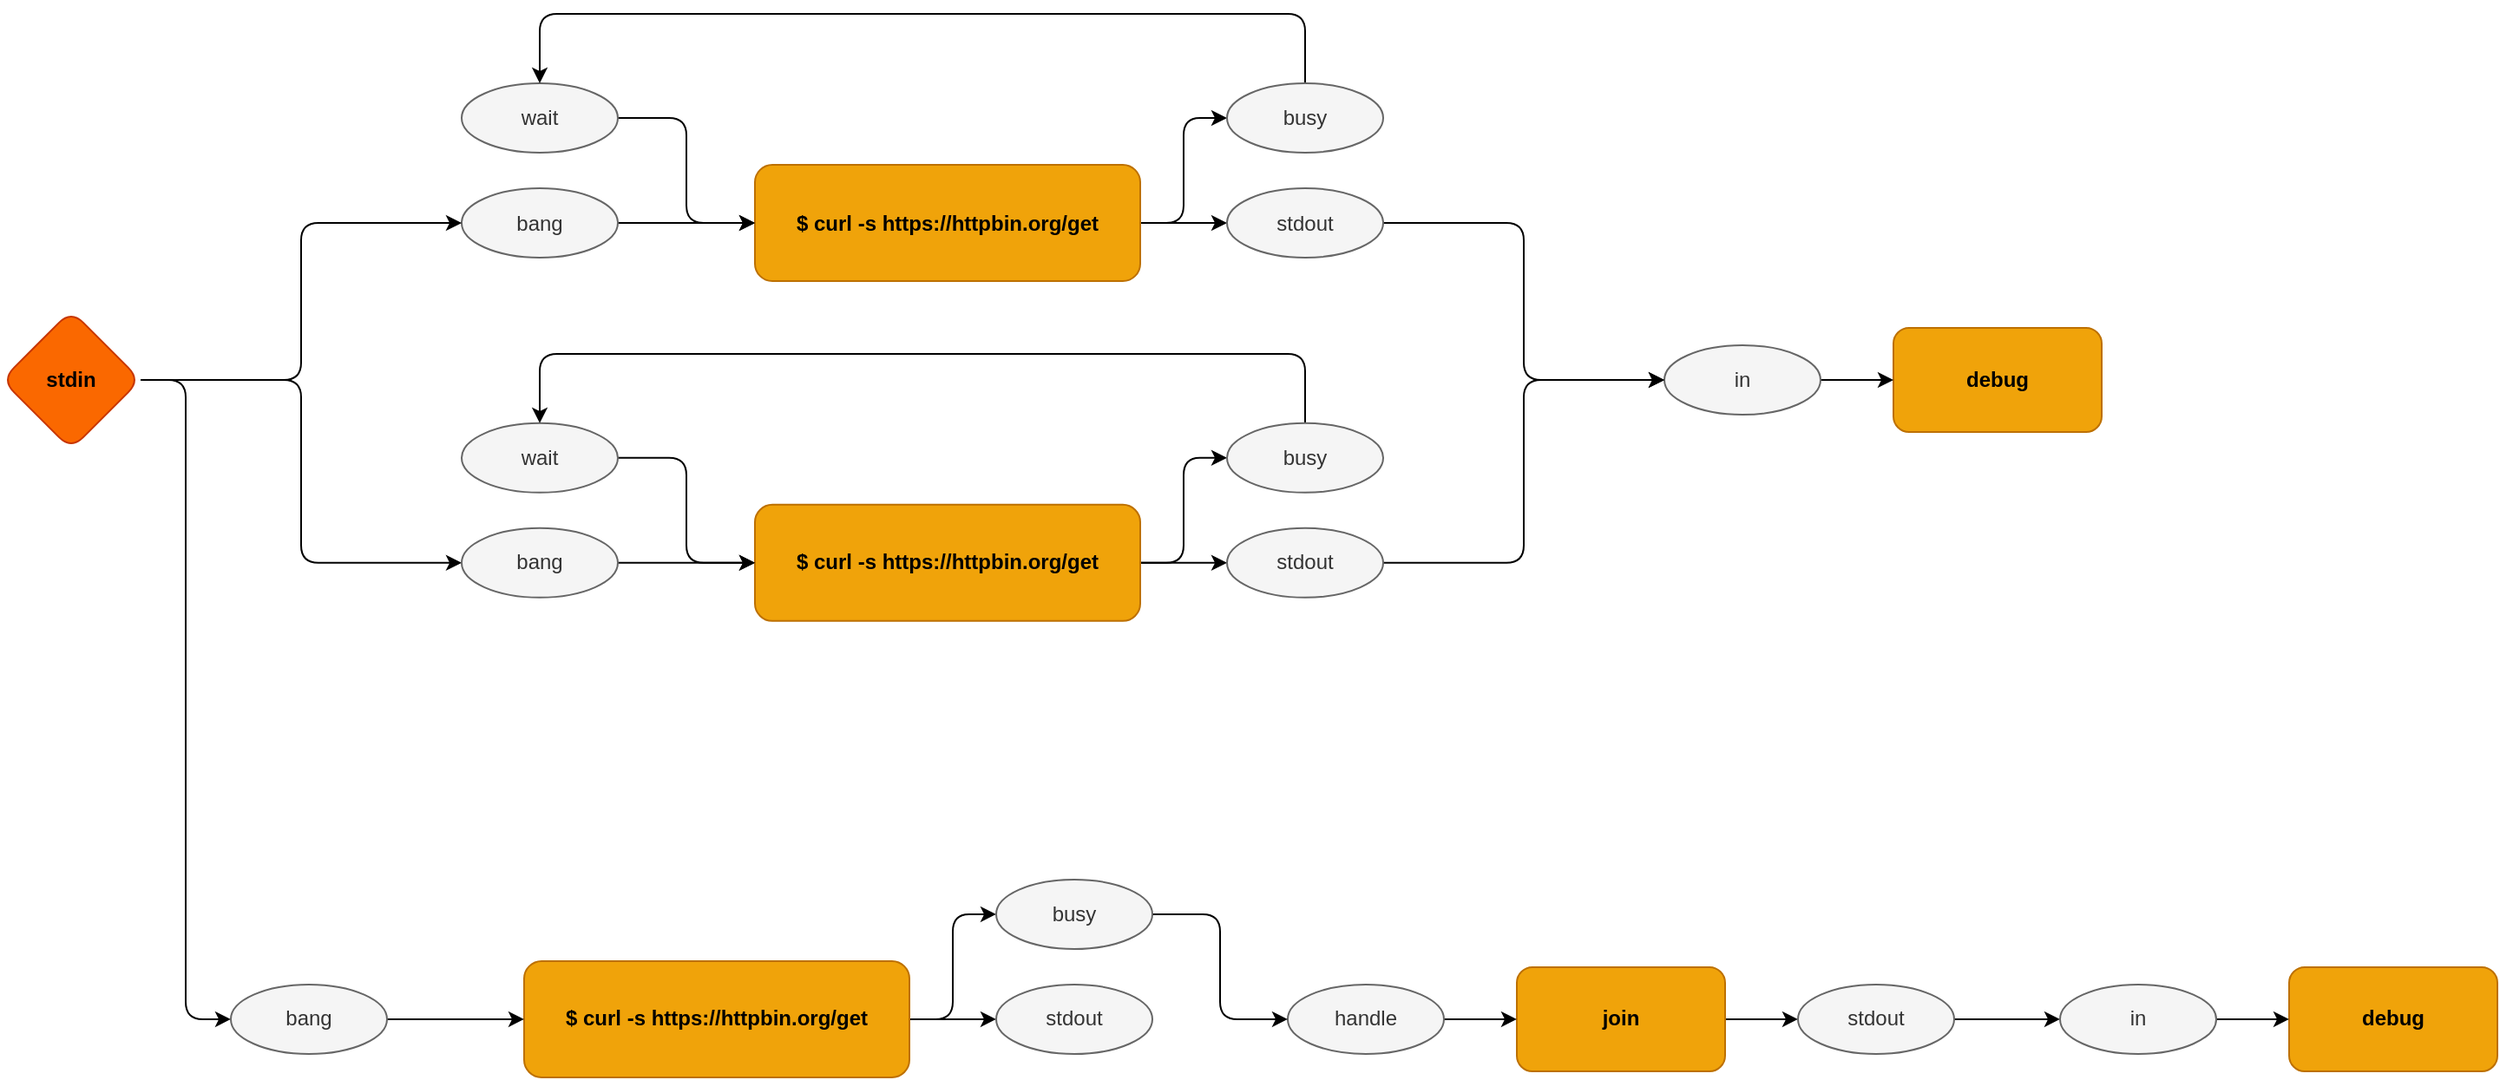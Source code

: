 <mxfile compressed="false" version="20.8.16" type="device" pages="3">
  <diagram id="_YE9P0kvLp4320aIOvvw" name="main">
    <mxGraphModel dx="2036" dy="1467" grid="0" gridSize="10" guides="1" tooltips="1" connect="1" arrows="1" fold="1" page="0" pageScale="1" pageWidth="1100" pageHeight="850" math="0" shadow="0">
      <root>
        <mxCell id="0" />
        <mxCell id="1" parent="0" />
        <mxCell id="VNj-fP8WDx1a_MX8cl8z-11" style="edgeStyle=orthogonalEdgeStyle;rounded=1;orthogonalLoop=1;jettySize=auto;html=1;exitX=1;exitY=0.5;exitDx=0;exitDy=0;entryX=0;entryY=0.5;entryDx=0;entryDy=0;fontFamily=Helvetica;" edge="1" parent="1" source="IAAighycwel2KbMLe11V-2" target="VNj-fP8WDx1a_MX8cl8z-9">
          <mxGeometry relative="1" as="geometry" />
        </mxCell>
        <mxCell id="VNj-fP8WDx1a_MX8cl8z-12" style="edgeStyle=orthogonalEdgeStyle;rounded=1;orthogonalLoop=1;jettySize=auto;html=1;exitX=1;exitY=0.5;exitDx=0;exitDy=0;entryX=0;entryY=0.5;entryDx=0;entryDy=0;fontFamily=Helvetica;" edge="1" parent="1" source="IAAighycwel2KbMLe11V-2" target="VNj-fP8WDx1a_MX8cl8z-10">
          <mxGeometry relative="1" as="geometry" />
        </mxCell>
        <mxCell id="IAAighycwel2KbMLe11V-2" value="$ curl -s https://httpbin.org/get" style="rounded=1;whiteSpace=wrap;html=1;fillColor=#f0a30a;strokeColor=#BD7000;fontColor=#000000;fontStyle=1" vertex="1" parent="1">
          <mxGeometry x="261" y="374" width="222" height="67" as="geometry" />
        </mxCell>
        <mxCell id="IAAighycwel2KbMLe11V-3" style="edgeStyle=orthogonalEdgeStyle;rounded=1;orthogonalLoop=1;jettySize=auto;html=1;exitX=1;exitY=0.5;exitDx=0;exitDy=0;entryX=0;entryY=0.5;entryDx=0;entryDy=0;endArrow=classic;endFill=1;" edge="1" parent="1" source="IAAighycwel2KbMLe11V-4" target="IAAighycwel2KbMLe11V-2">
          <mxGeometry relative="1" as="geometry" />
        </mxCell>
        <mxCell id="IAAighycwel2KbMLe11V-4" value="bang" style="ellipse;whiteSpace=wrap;html=1;rounded=1;fillColor=#f5f5f5;strokeColor=#666666;fontColor=#333333;" vertex="1" parent="1">
          <mxGeometry x="92" y="387.5" width="90" height="40" as="geometry" />
        </mxCell>
        <mxCell id="VNj-fP8WDx1a_MX8cl8z-31" style="edgeStyle=orthogonalEdgeStyle;rounded=1;orthogonalLoop=1;jettySize=auto;html=1;exitX=1;exitY=0.5;exitDx=0;exitDy=0;entryX=0;entryY=0.5;entryDx=0;entryDy=0;fontFamily=Helvetica;" edge="1" parent="1" source="IAAighycwel2KbMLe11V-7" target="IAAighycwel2KbMLe11V-4">
          <mxGeometry relative="1" as="geometry" />
        </mxCell>
        <mxCell id="VNj-fP8WDx1a_MX8cl8z-32" style="edgeStyle=orthogonalEdgeStyle;rounded=1;orthogonalLoop=1;jettySize=auto;html=1;exitX=1;exitY=0.5;exitDx=0;exitDy=0;entryX=0;entryY=0.5;entryDx=0;entryDy=0;fontFamily=Helvetica;" edge="1" parent="1" source="IAAighycwel2KbMLe11V-7" target="VNj-fP8WDx1a_MX8cl8z-22">
          <mxGeometry relative="1" as="geometry" />
        </mxCell>
        <mxCell id="VNj-fP8WDx1a_MX8cl8z-48" style="edgeStyle=orthogonalEdgeStyle;rounded=1;orthogonalLoop=1;jettySize=auto;html=1;exitX=1;exitY=0.5;exitDx=0;exitDy=0;entryX=0;entryY=0.5;entryDx=0;entryDy=0;fontFamily=Helvetica;" edge="1" parent="1" source="IAAighycwel2KbMLe11V-7" target="VNj-fP8WDx1a_MX8cl8z-42">
          <mxGeometry relative="1" as="geometry" />
        </mxCell>
        <mxCell id="IAAighycwel2KbMLe11V-7" value="stdin" style="rhombus;whiteSpace=wrap;html=1;rounded=1;fillColor=#fa6800;fontColor=#000000;strokeColor=#C73500;fontStyle=1" vertex="1" parent="1">
          <mxGeometry x="-173" y="458" width="80" height="80" as="geometry" />
        </mxCell>
        <mxCell id="IAAighycwel2KbMLe11V-22" value="debug" style="rounded=1;whiteSpace=wrap;html=1;fillColor=#f0a30a;strokeColor=#BD7000;fontColor=#000000;fontStyle=1" vertex="1" parent="1">
          <mxGeometry x="917" y="468" width="120" height="60" as="geometry" />
        </mxCell>
        <mxCell id="IAAighycwel2KbMLe11V-23" style="edgeStyle=orthogonalEdgeStyle;rounded=1;orthogonalLoop=1;jettySize=auto;html=1;exitX=1;exitY=0.5;exitDx=0;exitDy=0;entryX=0;entryY=0.5;entryDx=0;entryDy=0;endArrow=classic;endFill=1;" edge="1" parent="1" source="IAAighycwel2KbMLe11V-24" target="IAAighycwel2KbMLe11V-22">
          <mxGeometry relative="1" as="geometry" />
        </mxCell>
        <mxCell id="IAAighycwel2KbMLe11V-24" value="in" style="ellipse;whiteSpace=wrap;html=1;rounded=1;fillColor=#f5f5f5;strokeColor=#666666;fontColor=#333333;" vertex="1" parent="1">
          <mxGeometry x="785" y="478" width="90" height="40" as="geometry" />
        </mxCell>
        <mxCell id="VNj-fP8WDx1a_MX8cl8z-7" style="edgeStyle=orthogonalEdgeStyle;rounded=1;orthogonalLoop=1;jettySize=auto;html=1;exitX=1;exitY=0.5;exitDx=0;exitDy=0;entryX=0;entryY=0.5;entryDx=0;entryDy=0;fontFamily=Helvetica;" edge="1" parent="1" source="VNj-fP8WDx1a_MX8cl8z-4" target="IAAighycwel2KbMLe11V-2">
          <mxGeometry relative="1" as="geometry" />
        </mxCell>
        <mxCell id="VNj-fP8WDx1a_MX8cl8z-4" value="wait" style="ellipse;whiteSpace=wrap;html=1;rounded=1;fillColor=#f5f5f5;strokeColor=#666666;fontColor=#333333;" vertex="1" parent="1">
          <mxGeometry x="92" y="327" width="90" height="40" as="geometry" />
        </mxCell>
        <mxCell id="VNj-fP8WDx1a_MX8cl8z-15" style="edgeStyle=orthogonalEdgeStyle;rounded=1;orthogonalLoop=1;jettySize=auto;html=1;exitX=1;exitY=0.5;exitDx=0;exitDy=0;entryX=0;entryY=0.5;entryDx=0;entryDy=0;fontFamily=Helvetica;" edge="1" parent="1" source="VNj-fP8WDx1a_MX8cl8z-9" target="IAAighycwel2KbMLe11V-24">
          <mxGeometry relative="1" as="geometry" />
        </mxCell>
        <mxCell id="VNj-fP8WDx1a_MX8cl8z-9" value="stdout" style="ellipse;whiteSpace=wrap;html=1;rounded=1;fillColor=#f5f5f5;strokeColor=#666666;fontColor=#333333;" vertex="1" parent="1">
          <mxGeometry x="533" y="387.5" width="90" height="40" as="geometry" />
        </mxCell>
        <mxCell id="VNj-fP8WDx1a_MX8cl8z-13" style="edgeStyle=orthogonalEdgeStyle;rounded=1;orthogonalLoop=1;jettySize=auto;html=1;exitX=0.5;exitY=0;exitDx=0;exitDy=0;entryX=0.5;entryY=0;entryDx=0;entryDy=0;fontFamily=Helvetica;" edge="1" parent="1" source="VNj-fP8WDx1a_MX8cl8z-10" target="VNj-fP8WDx1a_MX8cl8z-4">
          <mxGeometry relative="1" as="geometry">
            <Array as="points">
              <mxPoint x="578" y="287" />
              <mxPoint x="137" y="287" />
            </Array>
          </mxGeometry>
        </mxCell>
        <mxCell id="VNj-fP8WDx1a_MX8cl8z-10" value="busy" style="ellipse;whiteSpace=wrap;html=1;rounded=1;fillColor=#f5f5f5;strokeColor=#666666;fontColor=#333333;" vertex="1" parent="1">
          <mxGeometry x="533" y="327" width="90" height="40" as="geometry" />
        </mxCell>
        <mxCell id="VNj-fP8WDx1a_MX8cl8z-18" style="edgeStyle=orthogonalEdgeStyle;rounded=1;orthogonalLoop=1;jettySize=auto;html=1;exitX=1;exitY=0.5;exitDx=0;exitDy=0;entryX=0;entryY=0.5;entryDx=0;entryDy=0;fontFamily=Helvetica;" edge="1" parent="1" source="VNj-fP8WDx1a_MX8cl8z-20" target="VNj-fP8WDx1a_MX8cl8z-25">
          <mxGeometry relative="1" as="geometry" />
        </mxCell>
        <mxCell id="VNj-fP8WDx1a_MX8cl8z-19" style="edgeStyle=orthogonalEdgeStyle;rounded=1;orthogonalLoop=1;jettySize=auto;html=1;exitX=1;exitY=0.5;exitDx=0;exitDy=0;entryX=0;entryY=0.5;entryDx=0;entryDy=0;fontFamily=Helvetica;" edge="1" parent="1" source="VNj-fP8WDx1a_MX8cl8z-20" target="VNj-fP8WDx1a_MX8cl8z-27">
          <mxGeometry relative="1" as="geometry" />
        </mxCell>
        <mxCell id="VNj-fP8WDx1a_MX8cl8z-20" value="$ curl -s https://httpbin.org/get" style="rounded=1;whiteSpace=wrap;html=1;fillColor=#f0a30a;strokeColor=#BD7000;fontColor=#000000;fontStyle=1" vertex="1" parent="1">
          <mxGeometry x="261" y="569.93" width="222" height="67" as="geometry" />
        </mxCell>
        <mxCell id="VNj-fP8WDx1a_MX8cl8z-21" style="edgeStyle=orthogonalEdgeStyle;rounded=1;orthogonalLoop=1;jettySize=auto;html=1;exitX=1;exitY=0.5;exitDx=0;exitDy=0;entryX=0;entryY=0.5;entryDx=0;entryDy=0;endArrow=classic;endFill=1;" edge="1" parent="1" source="VNj-fP8WDx1a_MX8cl8z-22" target="VNj-fP8WDx1a_MX8cl8z-20">
          <mxGeometry relative="1" as="geometry" />
        </mxCell>
        <mxCell id="VNj-fP8WDx1a_MX8cl8z-22" value="bang" style="ellipse;whiteSpace=wrap;html=1;rounded=1;fillColor=#f5f5f5;strokeColor=#666666;fontColor=#333333;" vertex="1" parent="1">
          <mxGeometry x="92" y="583.43" width="90" height="40" as="geometry" />
        </mxCell>
        <mxCell id="VNj-fP8WDx1a_MX8cl8z-23" style="edgeStyle=orthogonalEdgeStyle;rounded=1;orthogonalLoop=1;jettySize=auto;html=1;exitX=1;exitY=0.5;exitDx=0;exitDy=0;entryX=0;entryY=0.5;entryDx=0;entryDy=0;fontFamily=Helvetica;" edge="1" parent="1" source="VNj-fP8WDx1a_MX8cl8z-24" target="VNj-fP8WDx1a_MX8cl8z-20">
          <mxGeometry relative="1" as="geometry" />
        </mxCell>
        <mxCell id="VNj-fP8WDx1a_MX8cl8z-24" value="wait" style="ellipse;whiteSpace=wrap;html=1;rounded=1;fillColor=#f5f5f5;strokeColor=#666666;fontColor=#333333;" vertex="1" parent="1">
          <mxGeometry x="92" y="522.93" width="90" height="40" as="geometry" />
        </mxCell>
        <mxCell id="VNj-fP8WDx1a_MX8cl8z-29" style="edgeStyle=orthogonalEdgeStyle;rounded=1;orthogonalLoop=1;jettySize=auto;html=1;exitX=1;exitY=0.5;exitDx=0;exitDy=0;entryX=0;entryY=0.5;entryDx=0;entryDy=0;fontFamily=Helvetica;" edge="1" parent="1" source="VNj-fP8WDx1a_MX8cl8z-25" target="IAAighycwel2KbMLe11V-24">
          <mxGeometry relative="1" as="geometry" />
        </mxCell>
        <mxCell id="VNj-fP8WDx1a_MX8cl8z-25" value="stdout" style="ellipse;whiteSpace=wrap;html=1;rounded=1;fillColor=#f5f5f5;strokeColor=#666666;fontColor=#333333;" vertex="1" parent="1">
          <mxGeometry x="533" y="583.43" width="90" height="40" as="geometry" />
        </mxCell>
        <mxCell id="VNj-fP8WDx1a_MX8cl8z-26" style="edgeStyle=orthogonalEdgeStyle;rounded=1;orthogonalLoop=1;jettySize=auto;html=1;exitX=0.5;exitY=0;exitDx=0;exitDy=0;entryX=0.5;entryY=0;entryDx=0;entryDy=0;fontFamily=Helvetica;" edge="1" parent="1" source="VNj-fP8WDx1a_MX8cl8z-27" target="VNj-fP8WDx1a_MX8cl8z-24">
          <mxGeometry relative="1" as="geometry">
            <Array as="points">
              <mxPoint x="578" y="482.93" />
              <mxPoint x="137" y="482.93" />
            </Array>
          </mxGeometry>
        </mxCell>
        <mxCell id="VNj-fP8WDx1a_MX8cl8z-27" value="busy" style="ellipse;whiteSpace=wrap;html=1;rounded=1;fillColor=#f5f5f5;strokeColor=#666666;fontColor=#333333;" vertex="1" parent="1">
          <mxGeometry x="533" y="522.93" width="90" height="40" as="geometry" />
        </mxCell>
        <mxCell id="VNj-fP8WDx1a_MX8cl8z-33" style="edgeStyle=orthogonalEdgeStyle;rounded=1;orthogonalLoop=1;jettySize=auto;html=1;exitX=1;exitY=0.5;exitDx=0;exitDy=0;endArrow=classic;endFill=1;fontFamily=Helvetica;" edge="1" source="VNj-fP8WDx1a_MX8cl8z-34" target="VNj-fP8WDx1a_MX8cl8z-37" parent="1">
          <mxGeometry relative="1" as="geometry" />
        </mxCell>
        <mxCell id="VNj-fP8WDx1a_MX8cl8z-34" value="join" style="rounded=1;whiteSpace=wrap;html=1;fillColor=#f0a30a;strokeColor=#BD7000;fontColor=#000000;fontStyle=1;fontFamily=Helvetica;" vertex="1" parent="1">
          <mxGeometry x="700" y="836.48" width="120" height="60" as="geometry" />
        </mxCell>
        <mxCell id="VNj-fP8WDx1a_MX8cl8z-35" style="edgeStyle=orthogonalEdgeStyle;rounded=1;orthogonalLoop=1;jettySize=auto;html=1;exitX=1;exitY=0.5;exitDx=0;exitDy=0;entryX=0;entryY=0.5;entryDx=0;entryDy=0;endArrow=classic;endFill=1;fontFamily=Helvetica;" edge="1" source="VNj-fP8WDx1a_MX8cl8z-36" target="VNj-fP8WDx1a_MX8cl8z-34" parent="1">
          <mxGeometry relative="1" as="geometry" />
        </mxCell>
        <mxCell id="VNj-fP8WDx1a_MX8cl8z-36" value="handle" style="ellipse;whiteSpace=wrap;html=1;rounded=1;fillColor=#f5f5f5;strokeColor=#666666;fontColor=#333333;fontFamily=Helvetica;" vertex="1" parent="1">
          <mxGeometry x="568" y="846.48" width="90" height="40" as="geometry" />
        </mxCell>
        <mxCell id="VNj-fP8WDx1a_MX8cl8z-55" style="edgeStyle=orthogonalEdgeStyle;rounded=1;orthogonalLoop=1;jettySize=auto;html=1;exitX=1;exitY=0.5;exitDx=0;exitDy=0;entryX=0;entryY=0.5;entryDx=0;entryDy=0;fontFamily=Helvetica;" edge="1" parent="1" source="VNj-fP8WDx1a_MX8cl8z-37" target="VNj-fP8WDx1a_MX8cl8z-53">
          <mxGeometry relative="1" as="geometry" />
        </mxCell>
        <mxCell id="VNj-fP8WDx1a_MX8cl8z-37" value="stdout" style="ellipse;whiteSpace=wrap;html=1;rounded=1;fillColor=#f5f5f5;strokeColor=#666666;fontColor=#333333;fontFamily=Helvetica;" vertex="1" parent="1">
          <mxGeometry x="862" y="846.48" width="90" height="40" as="geometry" />
        </mxCell>
        <mxCell id="VNj-fP8WDx1a_MX8cl8z-38" style="edgeStyle=orthogonalEdgeStyle;rounded=1;orthogonalLoop=1;jettySize=auto;html=1;exitX=1;exitY=0.5;exitDx=0;exitDy=0;entryX=0;entryY=0.5;entryDx=0;entryDy=0;fontFamily=Helvetica;" edge="1" source="VNj-fP8WDx1a_MX8cl8z-40" target="VNj-fP8WDx1a_MX8cl8z-45" parent="1">
          <mxGeometry relative="1" as="geometry" />
        </mxCell>
        <mxCell id="VNj-fP8WDx1a_MX8cl8z-39" style="edgeStyle=orthogonalEdgeStyle;rounded=1;orthogonalLoop=1;jettySize=auto;html=1;exitX=1;exitY=0.5;exitDx=0;exitDy=0;entryX=0;entryY=0.5;entryDx=0;entryDy=0;fontFamily=Helvetica;" edge="1" source="VNj-fP8WDx1a_MX8cl8z-40" target="VNj-fP8WDx1a_MX8cl8z-47" parent="1">
          <mxGeometry relative="1" as="geometry" />
        </mxCell>
        <mxCell id="VNj-fP8WDx1a_MX8cl8z-40" value="$ curl -s https://httpbin.org/get" style="rounded=1;whiteSpace=wrap;html=1;fillColor=#f0a30a;strokeColor=#BD7000;fontColor=#000000;fontStyle=1" vertex="1" parent="1">
          <mxGeometry x="128" y="832.98" width="222" height="67" as="geometry" />
        </mxCell>
        <mxCell id="VNj-fP8WDx1a_MX8cl8z-41" style="edgeStyle=orthogonalEdgeStyle;rounded=1;orthogonalLoop=1;jettySize=auto;html=1;exitX=1;exitY=0.5;exitDx=0;exitDy=0;entryX=0;entryY=0.5;entryDx=0;entryDy=0;endArrow=classic;endFill=1;" edge="1" source="VNj-fP8WDx1a_MX8cl8z-42" target="VNj-fP8WDx1a_MX8cl8z-40" parent="1">
          <mxGeometry relative="1" as="geometry" />
        </mxCell>
        <mxCell id="VNj-fP8WDx1a_MX8cl8z-42" value="bang" style="ellipse;whiteSpace=wrap;html=1;rounded=1;fillColor=#f5f5f5;strokeColor=#666666;fontColor=#333333;" vertex="1" parent="1">
          <mxGeometry x="-41" y="846.48" width="90" height="40" as="geometry" />
        </mxCell>
        <mxCell id="VNj-fP8WDx1a_MX8cl8z-45" value="stdout" style="ellipse;whiteSpace=wrap;html=1;rounded=1;fillColor=#f5f5f5;strokeColor=#666666;fontColor=#333333;" vertex="1" parent="1">
          <mxGeometry x="400" y="846.48" width="90" height="40" as="geometry" />
        </mxCell>
        <mxCell id="VNj-fP8WDx1a_MX8cl8z-49" style="edgeStyle=orthogonalEdgeStyle;rounded=1;orthogonalLoop=1;jettySize=auto;html=1;exitX=1;exitY=0.5;exitDx=0;exitDy=0;entryX=0;entryY=0.5;entryDx=0;entryDy=0;fontFamily=Helvetica;" edge="1" parent="1" source="VNj-fP8WDx1a_MX8cl8z-47" target="VNj-fP8WDx1a_MX8cl8z-36">
          <mxGeometry relative="1" as="geometry" />
        </mxCell>
        <mxCell id="VNj-fP8WDx1a_MX8cl8z-47" value="busy" style="ellipse;whiteSpace=wrap;html=1;rounded=1;fillColor=#f5f5f5;strokeColor=#666666;fontColor=#333333;" vertex="1" parent="1">
          <mxGeometry x="400" y="785.98" width="90" height="40" as="geometry" />
        </mxCell>
        <mxCell id="VNj-fP8WDx1a_MX8cl8z-51" value="debug" style="rounded=1;whiteSpace=wrap;html=1;fillColor=#f0a30a;strokeColor=#BD7000;fontColor=#000000;fontStyle=1" vertex="1" parent="1">
          <mxGeometry x="1145" y="836.48" width="120" height="60" as="geometry" />
        </mxCell>
        <mxCell id="VNj-fP8WDx1a_MX8cl8z-52" style="edgeStyle=orthogonalEdgeStyle;rounded=1;orthogonalLoop=1;jettySize=auto;html=1;exitX=1;exitY=0.5;exitDx=0;exitDy=0;entryX=0;entryY=0.5;entryDx=0;entryDy=0;endArrow=classic;endFill=1;" edge="1" source="VNj-fP8WDx1a_MX8cl8z-53" target="VNj-fP8WDx1a_MX8cl8z-51" parent="1">
          <mxGeometry relative="1" as="geometry" />
        </mxCell>
        <mxCell id="VNj-fP8WDx1a_MX8cl8z-53" value="in" style="ellipse;whiteSpace=wrap;html=1;rounded=1;fillColor=#f5f5f5;strokeColor=#666666;fontColor=#333333;" vertex="1" parent="1">
          <mxGeometry x="1013" y="846.48" width="90" height="40" as="geometry" />
        </mxCell>
      </root>
    </mxGraphModel>
  </diagram>
  <diagram id="ouqJJG74LWxbyVnWlpxU" name="get_ip">
    <mxGraphModel dx="1314" dy="1720" grid="0" gridSize="10" guides="1" tooltips="1" connect="1" arrows="1" fold="1" page="0" pageScale="1" pageWidth="850" pageHeight="1100" math="0" shadow="0">
      <root>
        <mxCell id="0" />
        <mxCell id="1" parent="0" />
        <mxCell id="lwq7cO5ifjet2oUPnAv5-1" style="edgeStyle=orthogonalEdgeStyle;rounded=1;orthogonalLoop=1;jettySize=auto;html=1;exitX=1;exitY=0.5;exitDx=0;exitDy=0;endArrow=classic;endFill=1;" edge="1" parent="1" source="lwq7cO5ifjet2oUPnAv5-2" target="lwq7cO5ifjet2oUPnAv5-6">
          <mxGeometry relative="1" as="geometry" />
        </mxCell>
        <mxCell id="lwq7cO5ifjet2oUPnAv5-2" value="$ curl -s https://httpbin.org/get" style="rounded=1;whiteSpace=wrap;html=1;fillColor=#f0a30a;strokeColor=#BD7000;fontColor=#000000;fontStyle=1" vertex="1" parent="1">
          <mxGeometry x="409" y="-104.5" width="222" height="67" as="geometry" />
        </mxCell>
        <mxCell id="lwq7cO5ifjet2oUPnAv5-3" style="edgeStyle=orthogonalEdgeStyle;rounded=1;orthogonalLoop=1;jettySize=auto;html=1;exitX=1;exitY=0.5;exitDx=0;exitDy=0;entryX=0;entryY=0.5;entryDx=0;entryDy=0;endArrow=classic;endFill=1;" edge="1" parent="1" source="lwq7cO5ifjet2oUPnAv5-4" target="lwq7cO5ifjet2oUPnAv5-2">
          <mxGeometry relative="1" as="geometry" />
        </mxCell>
        <mxCell id="lwq7cO5ifjet2oUPnAv5-4" value="stdin" style="ellipse;whiteSpace=wrap;html=1;rounded=1;fillColor=#f5f5f5;strokeColor=#666666;fontColor=#333333;" vertex="1" parent="1">
          <mxGeometry x="240" y="-91" width="90" height="40" as="geometry" />
        </mxCell>
        <mxCell id="Lq7UGNfgZ1vSk-wxQ8XO-23" style="edgeStyle=orthogonalEdgeStyle;rounded=1;orthogonalLoop=1;jettySize=auto;html=1;exitX=0.5;exitY=1;exitDx=0;exitDy=0;entryX=0.5;entryY=0;entryDx=0;entryDy=0;" edge="1" parent="1" source="lwq7cO5ifjet2oUPnAv5-6" target="Lq7UGNfgZ1vSk-wxQ8XO-15">
          <mxGeometry relative="1" as="geometry" />
        </mxCell>
        <mxCell id="lwq7cO5ifjet2oUPnAv5-6" value="pid" style="ellipse;whiteSpace=wrap;html=1;rounded=1;fillColor=#f5f5f5;strokeColor=#666666;fontColor=#333333;" vertex="1" parent="1">
          <mxGeometry x="702" y="-91" width="90" height="40" as="geometry" />
        </mxCell>
        <mxCell id="lwq7cO5ifjet2oUPnAv5-12" value="stdin" style="rhombus;whiteSpace=wrap;html=1;rounded=1;fillColor=#fa6800;fontColor=#000000;strokeColor=#C73500;fontStyle=1" vertex="1" parent="1">
          <mxGeometry x="57" y="-111" width="80" height="80" as="geometry" />
        </mxCell>
        <mxCell id="lwq7cO5ifjet2oUPnAv5-13" value="stdout" style="rhombus;whiteSpace=wrap;html=1;rounded=1;fillColor=#fa6800;fontColor=#000000;strokeColor=#C73500;fontStyle=1" vertex="1" parent="1">
          <mxGeometry x="902" y="118" width="80" height="80" as="geometry" />
        </mxCell>
        <mxCell id="Lq7UGNfgZ1vSk-wxQ8XO-7" style="edgeStyle=orthogonalEdgeStyle;rounded=1;orthogonalLoop=1;jettySize=auto;html=1;exitX=0.5;exitY=1;exitDx=0;exitDy=0;entryX=0.5;entryY=0;entryDx=0;entryDy=0;" edge="1" source="Lq7UGNfgZ1vSk-wxQ8XO-8" target="Lq7UGNfgZ1vSk-wxQ8XO-11" parent="1">
          <mxGeometry relative="1" as="geometry" />
        </mxCell>
        <mxCell id="Lq7UGNfgZ1vSk-wxQ8XO-8" value="$ jq --unbuffered -r .origin" style="rounded=1;whiteSpace=wrap;html=1;fillColor=#f0a30a;strokeColor=#BD7000;fontColor=#000000;fontStyle=1" vertex="1" parent="1">
          <mxGeometry x="368" y="135" width="279" height="60" as="geometry" />
        </mxCell>
        <mxCell id="Lq7UGNfgZ1vSk-wxQ8XO-9" style="edgeStyle=orthogonalEdgeStyle;rounded=1;orthogonalLoop=1;jettySize=auto;html=1;exitX=0.5;exitY=1;exitDx=0;exitDy=0;entryX=0.5;entryY=0;entryDx=0;entryDy=0;" edge="1" source="Lq7UGNfgZ1vSk-wxQ8XO-10" target="Lq7UGNfgZ1vSk-wxQ8XO-8" parent="1">
          <mxGeometry relative="1" as="geometry" />
        </mxCell>
        <mxCell id="Lq7UGNfgZ1vSk-wxQ8XO-10" value="stdin" style="ellipse;whiteSpace=wrap;html=1;rounded=1;fillColor=#f5f5f5;strokeColor=#666666;fontColor=#333333;" vertex="1" parent="1">
          <mxGeometry x="462.5" y="54.0" width="90" height="40" as="geometry" />
        </mxCell>
        <mxCell id="Lq7UGNfgZ1vSk-wxQ8XO-25" style="edgeStyle=orthogonalEdgeStyle;rounded=1;orthogonalLoop=1;jettySize=auto;html=1;exitX=0.5;exitY=1;exitDx=0;exitDy=0;entryX=0.5;entryY=0;entryDx=0;entryDy=0;" edge="1" parent="1" source="Lq7UGNfgZ1vSk-wxQ8XO-11" target="Lq7UGNfgZ1vSk-wxQ8XO-20">
          <mxGeometry relative="1" as="geometry">
            <Array as="points">
              <mxPoint x="508" y="296" />
              <mxPoint x="674" y="296" />
              <mxPoint x="674" y="34" />
              <mxPoint x="764" y="34" />
            </Array>
          </mxGeometry>
        </mxCell>
        <mxCell id="Lq7UGNfgZ1vSk-wxQ8XO-11" value="pid" style="ellipse;whiteSpace=wrap;html=1;rounded=1;fillColor=#f5f5f5;strokeColor=#666666;fontColor=#333333;" vertex="1" parent="1">
          <mxGeometry x="462.5" y="236.0" width="90" height="40" as="geometry" />
        </mxCell>
        <mxCell id="SCV1u2XKvbcLircJYbTi-2" style="edgeStyle=orthogonalEdgeStyle;rounded=1;orthogonalLoop=1;jettySize=auto;html=1;exitX=0.5;exitY=1;exitDx=0;exitDy=0;entryX=0.5;entryY=0;entryDx=0;entryDy=0;" edge="1" parent="1" source="Lq7UGNfgZ1vSk-wxQ8XO-14" target="Lq7UGNfgZ1vSk-wxQ8XO-17">
          <mxGeometry relative="1" as="geometry" />
        </mxCell>
        <mxCell id="Lq7UGNfgZ1vSk-wxQ8XO-14" value="join" style="rounded=1;whiteSpace=wrap;html=1;fillColor=#f0a30a;strokeColor=#BD7000;fontColor=#000000;fontStyle=1" vertex="1" parent="1">
          <mxGeometry x="194.0" y="135.0" width="120" height="60" as="geometry" />
        </mxCell>
        <mxCell id="SCV1u2XKvbcLircJYbTi-1" style="edgeStyle=orthogonalEdgeStyle;rounded=1;orthogonalLoop=1;jettySize=auto;html=1;exitX=0.5;exitY=1;exitDx=0;exitDy=0;entryX=0.5;entryY=0;entryDx=0;entryDy=0;" edge="1" parent="1" source="Lq7UGNfgZ1vSk-wxQ8XO-15" target="Lq7UGNfgZ1vSk-wxQ8XO-14">
          <mxGeometry relative="1" as="geometry" />
        </mxCell>
        <mxCell id="Lq7UGNfgZ1vSk-wxQ8XO-15" value="stdin" style="ellipse;whiteSpace=wrap;html=1;rounded=1;fillColor=#f5f5f5;strokeColor=#666666;fontColor=#333333;" vertex="1" parent="1">
          <mxGeometry x="209.0" y="54.0" width="90" height="40" as="geometry" />
        </mxCell>
        <mxCell id="Lq7UGNfgZ1vSk-wxQ8XO-24" style="edgeStyle=orthogonalEdgeStyle;rounded=1;orthogonalLoop=1;jettySize=auto;html=1;exitX=0.5;exitY=1;exitDx=0;exitDy=0;entryX=0.5;entryY=0;entryDx=0;entryDy=0;" edge="1" parent="1" source="Lq7UGNfgZ1vSk-wxQ8XO-17" target="Lq7UGNfgZ1vSk-wxQ8XO-10">
          <mxGeometry relative="1" as="geometry">
            <Array as="points">
              <mxPoint x="254" y="296" />
              <mxPoint x="354" y="296" />
              <mxPoint x="354" y="34" />
              <mxPoint x="508" y="34" />
            </Array>
          </mxGeometry>
        </mxCell>
        <mxCell id="Lq7UGNfgZ1vSk-wxQ8XO-17" value="stdout" style="ellipse;whiteSpace=wrap;html=1;rounded=1;fillColor=#f5f5f5;strokeColor=#666666;fontColor=#333333;" vertex="1" parent="1">
          <mxGeometry x="209.0" y="236.0" width="90" height="40" as="geometry" />
        </mxCell>
        <mxCell id="SCV1u2XKvbcLircJYbTi-4" style="edgeStyle=orthogonalEdgeStyle;rounded=1;orthogonalLoop=1;jettySize=auto;html=1;exitX=0.5;exitY=1;exitDx=0;exitDy=0;" edge="1" parent="1" source="Lq7UGNfgZ1vSk-wxQ8XO-19" target="Lq7UGNfgZ1vSk-wxQ8XO-22">
          <mxGeometry relative="1" as="geometry" />
        </mxCell>
        <mxCell id="Lq7UGNfgZ1vSk-wxQ8XO-19" value="join" style="rounded=1;whiteSpace=wrap;html=1;fillColor=#f0a30a;strokeColor=#BD7000;fontColor=#000000;fontStyle=1" vertex="1" parent="1">
          <mxGeometry x="704.0" y="135.0" width="120" height="60" as="geometry" />
        </mxCell>
        <mxCell id="SCV1u2XKvbcLircJYbTi-3" style="edgeStyle=orthogonalEdgeStyle;rounded=1;orthogonalLoop=1;jettySize=auto;html=1;exitX=0.5;exitY=1;exitDx=0;exitDy=0;entryX=0.5;entryY=0;entryDx=0;entryDy=0;" edge="1" parent="1" source="Lq7UGNfgZ1vSk-wxQ8XO-20" target="Lq7UGNfgZ1vSk-wxQ8XO-19">
          <mxGeometry relative="1" as="geometry" />
        </mxCell>
        <mxCell id="Lq7UGNfgZ1vSk-wxQ8XO-20" value="stdin" style="ellipse;whiteSpace=wrap;html=1;rounded=1;fillColor=#f5f5f5;strokeColor=#666666;fontColor=#333333;" vertex="1" parent="1">
          <mxGeometry x="719.0" y="54.0" width="90" height="40" as="geometry" />
        </mxCell>
        <mxCell id="Lq7UGNfgZ1vSk-wxQ8XO-26" style="edgeStyle=orthogonalEdgeStyle;rounded=1;orthogonalLoop=1;jettySize=auto;html=1;exitX=0.5;exitY=1;exitDx=0;exitDy=0;entryX=0.5;entryY=1;entryDx=0;entryDy=0;" edge="1" parent="1" source="Lq7UGNfgZ1vSk-wxQ8XO-22" target="lwq7cO5ifjet2oUPnAv5-13">
          <mxGeometry relative="1" as="geometry" />
        </mxCell>
        <mxCell id="Lq7UGNfgZ1vSk-wxQ8XO-22" value="stdout" style="ellipse;whiteSpace=wrap;html=1;rounded=1;fillColor=#f5f5f5;strokeColor=#666666;fontColor=#333333;" vertex="1" parent="1">
          <mxGeometry x="719.0" y="236.0" width="90" height="40" as="geometry" />
        </mxCell>
        <mxCell id="lOCLF180M_8W0X84puip-3" style="edgeStyle=orthogonalEdgeStyle;rounded=1;orthogonalLoop=1;jettySize=auto;html=1;exitX=1;exitY=0.5;exitDx=0;exitDy=0;entryX=0;entryY=0.5;entryDx=0;entryDy=0;fontFamily=Helvetica;" edge="1" parent="1" source="lOCLF180M_8W0X84puip-1" target="lOCLF180M_8W0X84puip-2">
          <mxGeometry relative="1" as="geometry" />
        </mxCell>
        <mxCell id="lOCLF180M_8W0X84puip-1" value="stdin" style="rhombus;whiteSpace=wrap;html=1;rounded=1;fillColor=#fa6800;fontColor=#000000;strokeColor=#C73500;fontStyle=1;fontFamily=Helvetica;" vertex="1" parent="1">
          <mxGeometry x="3" y="-323" width="80" height="80" as="geometry" />
        </mxCell>
        <mxCell id="lOCLF180M_8W0X84puip-2" value="stdout" style="rhombus;whiteSpace=wrap;html=1;rounded=1;fillColor=#fa6800;fontColor=#000000;strokeColor=#C73500;fontStyle=1;fontFamily=Helvetica;" vertex="1" parent="1">
          <mxGeometry x="862" y="-323" width="80" height="80" as="geometry" />
        </mxCell>
      </root>
    </mxGraphModel>
  </diagram>
  <diagram id="ClF8MTzvuL0l4udDzEtM" name="locate">
    <mxGraphModel dx="768" dy="2989" grid="0" gridSize="10" guides="1" tooltips="1" connect="1" arrows="1" fold="1" page="0" pageScale="1" pageWidth="850" pageHeight="1100" math="0" shadow="0">
      <root>
        <mxCell id="0" />
        <mxCell id="1" parent="0" />
        <mxCell id="iM6mT5zatdez2-LkJwmz-1" style="edgeStyle=orthogonalEdgeStyle;rounded=1;orthogonalLoop=1;jettySize=auto;html=1;exitX=1;exitY=0.5;exitDx=0;exitDy=0;endArrow=classic;endFill=1;" edge="1" parent="1" source="iM6mT5zatdez2-LkJwmz-2" target="iM6mT5zatdez2-LkJwmz-6">
          <mxGeometry relative="1" as="geometry" />
        </mxCell>
        <mxCell id="iM6mT5zatdez2-LkJwmz-2" value="$ xargs -I{} curl http://ip-api.com/json/{} | jq -r --unbuffered .city" style="rounded=1;whiteSpace=wrap;html=1;fillColor=#f0a30a;strokeColor=#BD7000;fontColor=#000000;fontStyle=1" vertex="1" parent="1">
          <mxGeometry x="805" y="247" width="240" height="60" as="geometry" />
        </mxCell>
        <mxCell id="iM6mT5zatdez2-LkJwmz-3" style="edgeStyle=orthogonalEdgeStyle;rounded=1;orthogonalLoop=1;jettySize=auto;html=1;exitX=1;exitY=0.5;exitDx=0;exitDy=0;entryX=0;entryY=0.5;entryDx=0;entryDy=0;endArrow=classic;endFill=1;" edge="1" parent="1" source="iM6mT5zatdez2-LkJwmz-4" target="iM6mT5zatdez2-LkJwmz-2">
          <mxGeometry relative="1" as="geometry" />
        </mxCell>
        <mxCell id="iM6mT5zatdez2-LkJwmz-4" value="stdin" style="ellipse;whiteSpace=wrap;html=1;rounded=1;fillColor=#f5f5f5;strokeColor=#666666;fontColor=#333333;" vertex="1" parent="1">
          <mxGeometry x="673" y="257" width="90" height="40" as="geometry" />
        </mxCell>
        <mxCell id="iM6mT5zatdez2-LkJwmz-5" style="edgeStyle=orthogonalEdgeStyle;rounded=1;orthogonalLoop=1;jettySize=auto;html=1;exitX=1;exitY=0.5;exitDx=0;exitDy=0;entryX=0;entryY=0.5;entryDx=0;entryDy=0;" edge="1" parent="1" source="iM6mT5zatdez2-LkJwmz-6" target="iM6mT5zatdez2-LkJwmz-10">
          <mxGeometry relative="1" as="geometry" />
        </mxCell>
        <mxCell id="iM6mT5zatdez2-LkJwmz-6" value="pid" style="ellipse;whiteSpace=wrap;html=1;rounded=1;fillColor=#f5f5f5;strokeColor=#666666;fontColor=#333333;" vertex="1" parent="1">
          <mxGeometry x="1135" y="257" width="90" height="40" as="geometry" />
        </mxCell>
        <mxCell id="iM6mT5zatdez2-LkJwmz-7" style="edgeStyle=orthogonalEdgeStyle;rounded=1;orthogonalLoop=1;jettySize=auto;html=1;exitX=1;exitY=0.5;exitDx=0;exitDy=0;endArrow=classic;endFill=1;" edge="1" parent="1" source="iM6mT5zatdez2-LkJwmz-8" target="iM6mT5zatdez2-LkJwmz-11">
          <mxGeometry relative="1" as="geometry" />
        </mxCell>
        <mxCell id="iM6mT5zatdez2-LkJwmz-8" value="join" style="rounded=1;whiteSpace=wrap;html=1;fillColor=#f0a30a;strokeColor=#BD7000;fontColor=#000000;fontStyle=1" vertex="1" parent="1">
          <mxGeometry x="1037" y="405" width="120" height="60" as="geometry" />
        </mxCell>
        <mxCell id="iM6mT5zatdez2-LkJwmz-9" style="edgeStyle=orthogonalEdgeStyle;rounded=1;orthogonalLoop=1;jettySize=auto;html=1;exitX=1;exitY=0.5;exitDx=0;exitDy=0;entryX=0;entryY=0.5;entryDx=0;entryDy=0;endArrow=classic;endFill=1;" edge="1" parent="1" source="iM6mT5zatdez2-LkJwmz-10" target="iM6mT5zatdez2-LkJwmz-8">
          <mxGeometry relative="1" as="geometry" />
        </mxCell>
        <mxCell id="iM6mT5zatdez2-LkJwmz-10" value="stdin" style="ellipse;whiteSpace=wrap;html=1;rounded=1;fillColor=#f5f5f5;strokeColor=#666666;fontColor=#333333;" vertex="1" parent="1">
          <mxGeometry x="905" y="415" width="90" height="40" as="geometry" />
        </mxCell>
        <mxCell id="osgkzXG6JnFRu5ctm-8u-7" style="edgeStyle=orthogonalEdgeStyle;rounded=1;orthogonalLoop=1;jettySize=auto;html=1;exitX=1;exitY=0.5;exitDx=0;exitDy=0;entryX=0;entryY=0.5;entryDx=0;entryDy=0;fontFamily=Helvetica;" edge="1" parent="1" source="iM6mT5zatdez2-LkJwmz-11" target="iM6mT5zatdez2-LkJwmz-13">
          <mxGeometry relative="1" as="geometry" />
        </mxCell>
        <mxCell id="iM6mT5zatdez2-LkJwmz-11" value="stdout" style="ellipse;whiteSpace=wrap;html=1;rounded=1;fillColor=#f5f5f5;strokeColor=#666666;fontColor=#333333;" vertex="1" parent="1">
          <mxGeometry x="1199" y="415" width="90" height="40" as="geometry" />
        </mxCell>
        <mxCell id="iM6mT5zatdez2-LkJwmz-12" value="stdin" style="rhombus;whiteSpace=wrap;html=1;rounded=1;fillColor=#fa6800;fontColor=#000000;strokeColor=#C73500;fontStyle=1" vertex="1" parent="1">
          <mxGeometry x="468" y="237" width="80" height="80" as="geometry" />
        </mxCell>
        <mxCell id="iM6mT5zatdez2-LkJwmz-13" value="stdout" style="rhombus;whiteSpace=wrap;html=1;rounded=1;fillColor=#fa6800;fontColor=#000000;strokeColor=#C73500;fontStyle=1" vertex="1" parent="1">
          <mxGeometry x="1458" y="237" width="80" height="80" as="geometry" />
        </mxCell>
        <mxCell id="osgkzXG6JnFRu5ctm-8u-15" style="edgeStyle=orthogonalEdgeStyle;rounded=1;orthogonalLoop=1;jettySize=auto;html=1;exitX=1;exitY=0.5;exitDx=0;exitDy=0;entryX=0;entryY=0.5;entryDx=0;entryDy=0;fontFamily=Helvetica;" edge="1" parent="1" source="osgkzXG6JnFRu5ctm-8u-8" target="osgkzXG6JnFRu5ctm-8u-13">
          <mxGeometry relative="1" as="geometry" />
        </mxCell>
        <mxCell id="osgkzXG6JnFRu5ctm-8u-8" value="stdin" style="rhombus;whiteSpace=wrap;html=1;rounded=1;fillColor=#fa6800;fontColor=#000000;strokeColor=#C73500;fontStyle=1;fontFamily=Helvetica;" vertex="1" parent="1">
          <mxGeometry x="159" y="-1219" width="80" height="80" as="geometry" />
        </mxCell>
        <mxCell id="osgkzXG6JnFRu5ctm-8u-9" value="stdout" style="rhombus;whiteSpace=wrap;html=1;rounded=1;fillColor=#fa6800;fontColor=#000000;strokeColor=#C73500;fontStyle=1;fontFamily=Helvetica;" vertex="1" parent="1">
          <mxGeometry x="1018" y="-1219" width="80" height="80" as="geometry" />
        </mxCell>
        <mxCell id="osgkzXG6JnFRu5ctm-8u-10" style="edgeStyle=orthogonalEdgeStyle;rounded=1;orthogonalLoop=1;jettySize=auto;html=1;exitX=1;exitY=0.5;exitDx=0;exitDy=0;endArrow=classic;endFill=1;fontFamily=Helvetica;" edge="1" source="osgkzXG6JnFRu5ctm-8u-11" target="osgkzXG6JnFRu5ctm-8u-14" parent="1">
          <mxGeometry relative="1" as="geometry" />
        </mxCell>
        <mxCell id="osgkzXG6JnFRu5ctm-8u-11" value="$ echo hi" style="rounded=1;whiteSpace=wrap;html=1;fillColor=#f0a30a;strokeColor=#BD7000;fontColor=#000000;fontStyle=1;fontFamily=Helvetica;" vertex="1" parent="1">
          <mxGeometry x="452.5" y="-1314" width="120" height="60" as="geometry" />
        </mxCell>
        <mxCell id="osgkzXG6JnFRu5ctm-8u-12" style="edgeStyle=orthogonalEdgeStyle;rounded=1;orthogonalLoop=1;jettySize=auto;html=1;exitX=1;exitY=0.5;exitDx=0;exitDy=0;entryX=0;entryY=0.5;entryDx=0;entryDy=0;endArrow=classic;endFill=1;fontFamily=Helvetica;" edge="1" source="osgkzXG6JnFRu5ctm-8u-13" target="osgkzXG6JnFRu5ctm-8u-11" parent="1">
          <mxGeometry relative="1" as="geometry" />
        </mxCell>
        <mxCell id="osgkzXG6JnFRu5ctm-8u-13" value="stdin" style="ellipse;whiteSpace=wrap;html=1;rounded=1;fillColor=#f5f5f5;strokeColor=#666666;fontColor=#333333;fontFamily=Helvetica;" vertex="1" parent="1">
          <mxGeometry x="320.5" y="-1304" width="90" height="40" as="geometry" />
        </mxCell>
        <mxCell id="osgkzXG6JnFRu5ctm-8u-22" style="edgeStyle=orthogonalEdgeStyle;rounded=1;orthogonalLoop=1;jettySize=auto;html=1;exitX=0.5;exitY=1;exitDx=0;exitDy=0;entryX=0.5;entryY=0;entryDx=0;entryDy=0;fontFamily=Helvetica;" edge="1" parent="1" source="osgkzXG6JnFRu5ctm-8u-14" target="osgkzXG6JnFRu5ctm-8u-20">
          <mxGeometry relative="1" as="geometry" />
        </mxCell>
        <mxCell id="osgkzXG6JnFRu5ctm-8u-14" value="pid" style="ellipse;whiteSpace=wrap;html=1;rounded=1;fillColor=#f5f5f5;strokeColor=#666666;fontColor=#333333;fontFamily=Helvetica;" vertex="1" parent="1">
          <mxGeometry x="614.5" y="-1304" width="90" height="40" as="geometry" />
        </mxCell>
        <mxCell id="osgkzXG6JnFRu5ctm-8u-17" style="edgeStyle=orthogonalEdgeStyle;rounded=1;orthogonalLoop=1;jettySize=auto;html=1;exitX=1;exitY=0.5;exitDx=0;exitDy=0;endArrow=classic;endFill=1;" edge="1" parent="1" source="osgkzXG6JnFRu5ctm-8u-18" target="osgkzXG6JnFRu5ctm-8u-21">
          <mxGeometry relative="1" as="geometry" />
        </mxCell>
        <mxCell id="osgkzXG6JnFRu5ctm-8u-18" value="join" style="rounded=1;whiteSpace=wrap;html=1;fillColor=#f0a30a;strokeColor=#BD7000;fontColor=#000000;fontStyle=1" vertex="1" parent="1">
          <mxGeometry x="646.5" y="-994" width="120" height="60" as="geometry" />
        </mxCell>
        <mxCell id="osgkzXG6JnFRu5ctm-8u-19" style="edgeStyle=orthogonalEdgeStyle;rounded=1;orthogonalLoop=1;jettySize=auto;html=1;exitX=1;exitY=0.5;exitDx=0;exitDy=0;entryX=0;entryY=0.5;entryDx=0;entryDy=0;endArrow=classic;endFill=1;" edge="1" parent="1" source="osgkzXG6JnFRu5ctm-8u-20" target="osgkzXG6JnFRu5ctm-8u-18">
          <mxGeometry relative="1" as="geometry" />
        </mxCell>
        <mxCell id="osgkzXG6JnFRu5ctm-8u-20" value="stdin" style="ellipse;whiteSpace=wrap;html=1;rounded=1;fillColor=#f5f5f5;strokeColor=#666666;fontColor=#333333;" vertex="1" parent="1">
          <mxGeometry x="514.5" y="-984" width="90" height="40" as="geometry" />
        </mxCell>
        <mxCell id="yxCInhoFYEgOn3fKHS4q-11" style="edgeStyle=orthogonalEdgeStyle;rounded=1;orthogonalLoop=1;jettySize=auto;html=1;exitX=1;exitY=0.5;exitDx=0;exitDy=0;entryX=0;entryY=0.5;entryDx=0;entryDy=0;fontFamily=Helvetica;" edge="1" parent="1" source="osgkzXG6JnFRu5ctm-8u-21" target="yxCInhoFYEgOn3fKHS4q-10">
          <mxGeometry relative="1" as="geometry" />
        </mxCell>
        <mxCell id="osgkzXG6JnFRu5ctm-8u-21" value="stdout" style="ellipse;whiteSpace=wrap;html=1;rounded=1;fillColor=#f5f5f5;strokeColor=#666666;fontColor=#333333;" vertex="1" parent="1">
          <mxGeometry x="808.5" y="-984" width="90" height="40" as="geometry" />
        </mxCell>
        <mxCell id="yxCInhoFYEgOn3fKHS4q-6" style="edgeStyle=orthogonalEdgeStyle;rounded=1;orthogonalLoop=1;jettySize=auto;html=1;exitX=0.5;exitY=0;exitDx=0;exitDy=0;entryX=0.5;entryY=1;entryDx=0;entryDy=0;fontFamily=Helvetica;" edge="1" source="yxCInhoFYEgOn3fKHS4q-7" target="yxCInhoFYEgOn3fKHS4q-8" parent="1">
          <mxGeometry relative="1" as="geometry" />
        </mxCell>
        <mxCell id="yxCInhoFYEgOn3fKHS4q-7" value="$ xargs -I{} echo hi {}" style="rounded=1;whiteSpace=wrap;html=1;fillColor=#f0a30a;strokeColor=#BD7000;fontColor=#000000;fontStyle=1;fontFamily=Helvetica;" vertex="1" parent="1">
          <mxGeometry x="869" y="-585" width="435" height="60" as="geometry" />
        </mxCell>
        <mxCell id="yxCInhoFYEgOn3fKHS4q-17" style="edgeStyle=orthogonalEdgeStyle;rounded=1;orthogonalLoop=1;jettySize=auto;html=1;exitX=0.5;exitY=0;exitDx=0;exitDy=0;fontFamily=Helvetica;" edge="1" parent="1" source="yxCInhoFYEgOn3fKHS4q-8" target="yxCInhoFYEgOn3fKHS4q-16">
          <mxGeometry relative="1" as="geometry" />
        </mxCell>
        <mxCell id="yxCInhoFYEgOn3fKHS4q-8" value="pid" style="ellipse;whiteSpace=wrap;html=1;rounded=1;fillColor=#f5f5f5;strokeColor=#666666;fontColor=#333333;fontFamily=Helvetica;" vertex="1" parent="1">
          <mxGeometry x="1008.0" y="-684.0" width="90" height="40" as="geometry" />
        </mxCell>
        <mxCell id="yxCInhoFYEgOn3fKHS4q-9" style="edgeStyle=orthogonalEdgeStyle;rounded=1;orthogonalLoop=1;jettySize=auto;html=1;exitX=0.5;exitY=0;exitDx=0;exitDy=0;entryX=0.5;entryY=1;entryDx=0;entryDy=0;fontFamily=Helvetica;" edge="1" source="yxCInhoFYEgOn3fKHS4q-10" target="yxCInhoFYEgOn3fKHS4q-7" parent="1">
          <mxGeometry relative="1" as="geometry" />
        </mxCell>
        <mxCell id="yxCInhoFYEgOn3fKHS4q-10" value="stdin" style="ellipse;whiteSpace=wrap;html=1;rounded=1;fillColor=#f5f5f5;strokeColor=#666666;fontColor=#333333;fontFamily=Helvetica;" vertex="1" parent="1">
          <mxGeometry x="884.0" y="-484.0" width="90" height="40" as="geometry" />
        </mxCell>
        <mxCell id="yxCInhoFYEgOn3fKHS4q-12" style="edgeStyle=orthogonalEdgeStyle;rounded=1;orthogonalLoop=1;jettySize=auto;html=1;exitX=0.5;exitY=0;exitDx=0;exitDy=0;entryX=0.5;entryY=1;entryDx=0;entryDy=0;fontFamily=Helvetica;" edge="1" source="yxCInhoFYEgOn3fKHS4q-13" target="yxCInhoFYEgOn3fKHS4q-14" parent="1">
          <mxGeometry relative="1" as="geometry" />
        </mxCell>
        <mxCell id="yxCInhoFYEgOn3fKHS4q-13" value="join" style="rounded=1;whiteSpace=wrap;html=1;fillColor=#f0a30a;strokeColor=#BD7000;fontColor=#000000;fontStyle=1;fontFamily=Helvetica;" vertex="1" parent="1">
          <mxGeometry x="1071" y="-913.0" width="120" height="60" as="geometry" />
        </mxCell>
        <mxCell id="yxCInhoFYEgOn3fKHS4q-18" style="edgeStyle=orthogonalEdgeStyle;rounded=1;orthogonalLoop=1;jettySize=auto;html=1;exitX=0.5;exitY=0;exitDx=0;exitDy=0;entryX=0.5;entryY=1;entryDx=0;entryDy=0;fontFamily=Helvetica;" edge="1" parent="1" source="yxCInhoFYEgOn3fKHS4q-14" target="osgkzXG6JnFRu5ctm-8u-9">
          <mxGeometry relative="1" as="geometry" />
        </mxCell>
        <mxCell id="yxCInhoFYEgOn3fKHS4q-14" value="stdout" style="ellipse;whiteSpace=wrap;html=1;rounded=1;fillColor=#f5f5f5;strokeColor=#666666;fontColor=#333333;fontFamily=Helvetica;" vertex="1" parent="1">
          <mxGeometry x="1086" y="-994" width="90" height="40" as="geometry" />
        </mxCell>
        <mxCell id="yxCInhoFYEgOn3fKHS4q-15" style="edgeStyle=orthogonalEdgeStyle;rounded=1;orthogonalLoop=1;jettySize=auto;html=1;exitX=0.5;exitY=0;exitDx=0;exitDy=0;entryX=0.5;entryY=1;entryDx=0;entryDy=0;fontFamily=Helvetica;" edge="1" source="yxCInhoFYEgOn3fKHS4q-16" target="yxCInhoFYEgOn3fKHS4q-13" parent="1">
          <mxGeometry relative="1" as="geometry" />
        </mxCell>
        <mxCell id="yxCInhoFYEgOn3fKHS4q-16" value="stdin" style="ellipse;whiteSpace=wrap;html=1;rounded=1;fillColor=#f5f5f5;strokeColor=#666666;fontColor=#333333;fontFamily=Helvetica;" vertex="1" parent="1">
          <mxGeometry x="1086" y="-812.0" width="90" height="40" as="geometry" />
        </mxCell>
      </root>
    </mxGraphModel>
  </diagram>
</mxfile>
